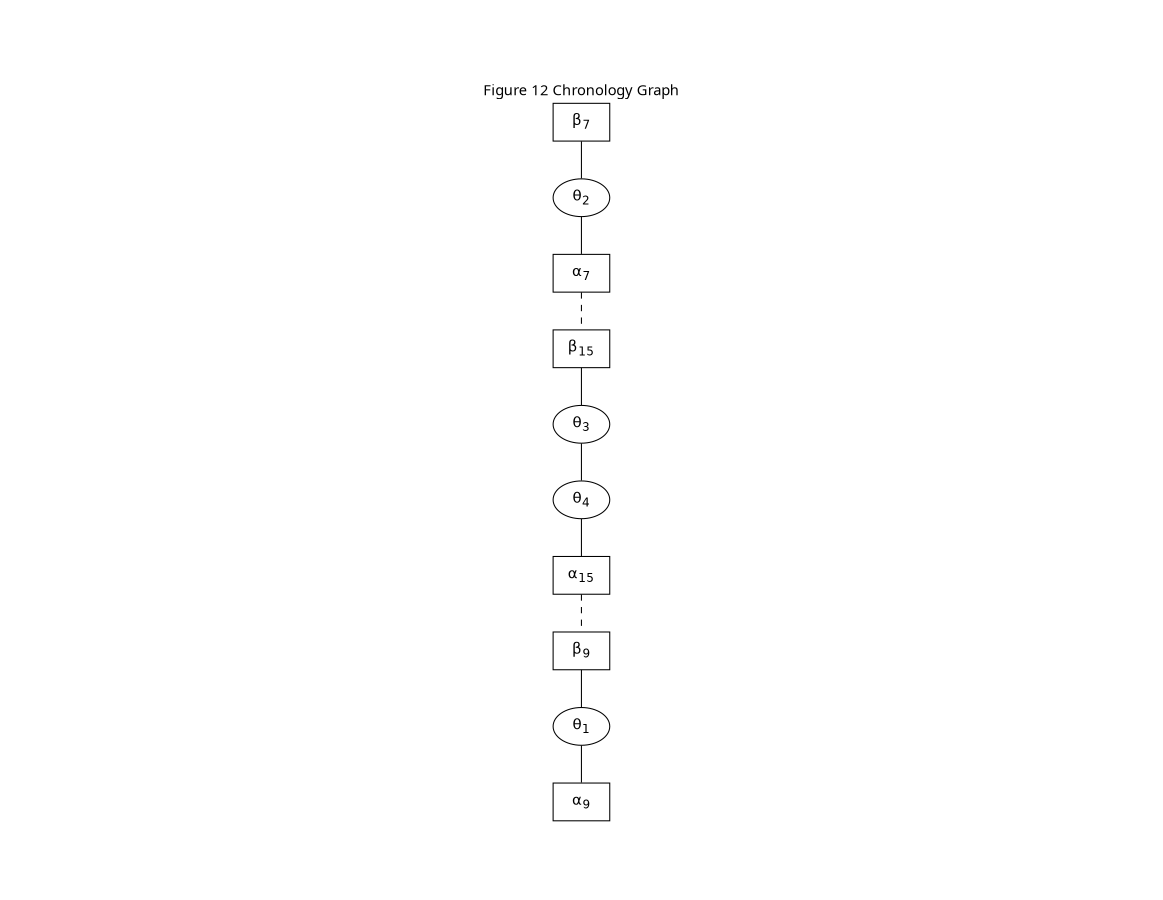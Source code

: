 digraph to_dot {
  style="filled";
  dpi="0.0";
  margin="0.5,0.5";
  bgcolor="/x11/white";
  fontname="Time-Roman";
  fontsize="14.0";
  fontcolor="/x11/black";
  splines="ortho";
  page="7,5";
  size="6,4!";
  ratio="auto";
  label="Figure 12 Chronology Graph";
  labelloc="t";
  "alpha-9" [label=<&alpha;<sub>9</sub>>] [shape=box] [fontname="Helvetica"] [fontsize="14.0"] [color="black"] [fillcolor="white"] [fontcolor="black"];
  "beta-9" [label=<&beta;<sub>9</sub>>] [shape=box] [fontname="Helvetica"] [fontsize="14.0"] [color="black"] [fillcolor="white"] [fontcolor="black"];
  "theta-1" [label=<&theta;<sub>1</sub>>] [shape=ellipse] [fontname="Helvetica"] [fontsize="14.0"] [color="black"] [fillcolor="white"] [fontcolor="black"];
  "alpha-7" [label=<&alpha;<sub>7</sub>>] [shape=box] [fontname="Helvetica"] [fontsize="14.0"] [color="black"] [fillcolor="white"] [fontcolor="black"];
  "beta-7" [label=<&beta;<sub>7</sub>>] [shape=box] [fontname="Helvetica"] [fontsize="14.0"] [color="black"] [fillcolor="white"] [fontcolor="black"];
  "theta-2" [label=<&theta;<sub>2</sub>>] [shape=ellipse] [fontname="Helvetica"] [fontsize="14.0"] [color="black"] [fillcolor="white"] [fontcolor="black"];
  "alpha-15" [label=<&alpha;<sub>15</sub>>] [shape=box] [fontname="Helvetica"] [fontsize="14.0"] [color="black"] [fillcolor="white"] [fontcolor="black"];
  "beta-15" [label=<&beta;<sub>15</sub>>] [shape=box] [fontname="Helvetica"] [fontsize="14.0"] [color="black"] [fillcolor="white"] [fontcolor="black"];
  "theta-3" [label=<&theta;<sub>3</sub>>] [shape=ellipse] [fontname="Helvetica"] [fontsize="14.0"] [color="black"] [fillcolor="white"] [fontcolor="black"];
  "theta-4" [label=<&theta;<sub>4</sub>>] [shape=ellipse] [fontname="Helvetica"] [fontsize="14.0"] [color="black"] [fillcolor="white"] [fontcolor="black"];
 "theta-3" -> "theta-4" [style=solid] [arrowhead="none"] [color="black"] [fontname="Helvetica"] [fontsize="14.0"] [fontcolor="black"] [label=""];
 "beta-9" -> "theta-1" [style=solid] [arrowhead="none"] [color="black"] [fontname="Helvetica"] [fontsize="14.0"] [fontcolor="black"] [label=""];
 "theta-1" -> "alpha-9" [style=solid] [arrowhead="none"] [color="black"] [fontname="Helvetica"] [fontsize="14.0"] [fontcolor="black"] [label=""];
 "beta-7" -> "theta-2" [style=solid] [arrowhead="none"] [color="black"] [fontname="Helvetica"] [fontsize="14.0"] [fontcolor="black"] [label=""];
 "theta-2" -> "alpha-7" [style=solid] [arrowhead="none"] [color="black"] [fontname="Helvetica"] [fontsize="14.0"] [fontcolor="black"] [label=""];
 "beta-15" -> "theta-3" [style=solid] [arrowhead="none"] [color="black"] [fontname="Helvetica"] [fontsize="14.0"] [fontcolor="black"] [label=""];
 "theta-4" -> "alpha-15" [style=solid] [arrowhead="none"] [color="black"] [fontname="Helvetica"] [fontsize="14.0"] [fontcolor="black"] [label=""];
 "alpha-7" -> "beta-15" [style=dashed] [arrowhead="none"] [color="black"] [fontname="Helvetica"] [fontsize="14.0"] [fontcolor="black"] [label=""];
 "alpha-15" -> "beta-9" [style=dashed] [arrowhead="none"] [color="black"] [fontname="Helvetica"] [fontsize="14.0"] [fontcolor="black"] [label=""];
}
